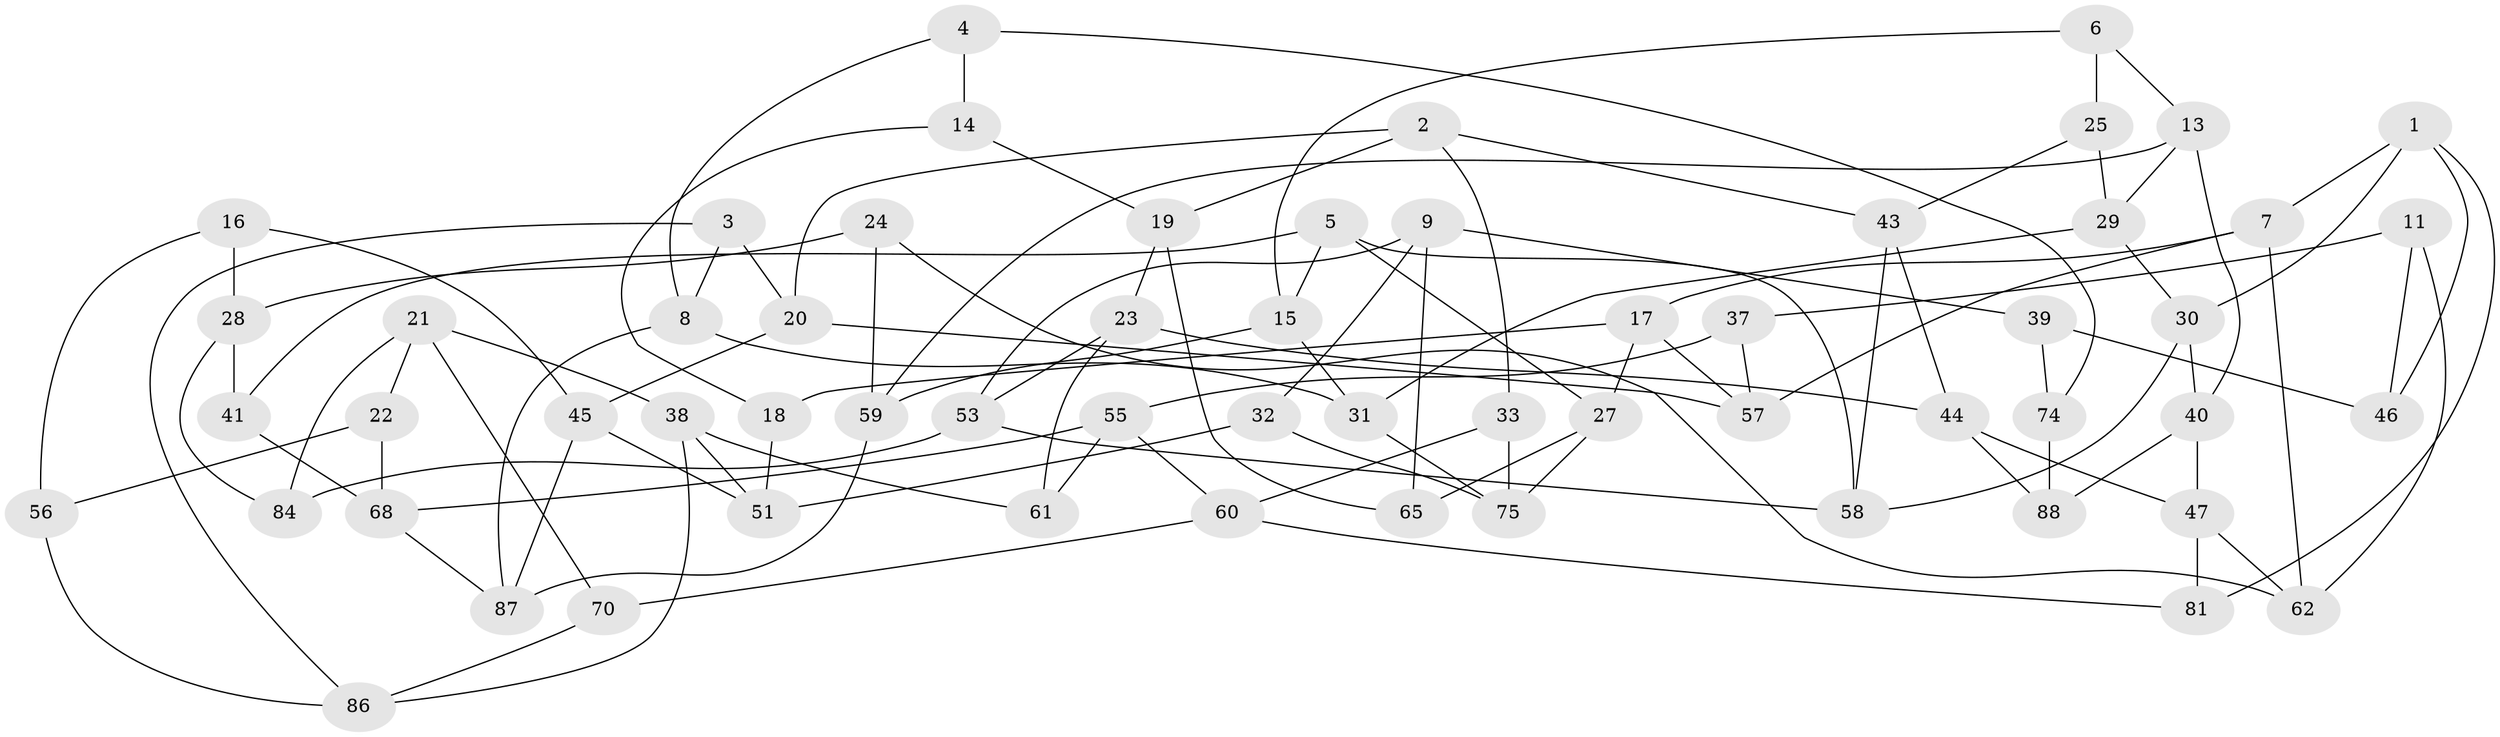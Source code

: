 // original degree distribution, {3: 1.0}
// Generated by graph-tools (version 1.1) at 2025/11/02/21/25 10:11:15]
// undirected, 60 vertices, 108 edges
graph export_dot {
graph [start="1"]
  node [color=gray90,style=filled];
  1 [super="+98"];
  2 [super="+54"];
  3;
  4;
  5 [super="+52"];
  6;
  7 [super="+26"];
  8 [super="+42"];
  9 [super="+10"];
  11 [super="+12"];
  13 [super="+83"];
  14;
  15 [super="+90"];
  16;
  17 [super="+94"];
  18;
  19 [super="+34"];
  20 [super="+85"];
  21 [super="+48"];
  22;
  23 [super="+35"];
  24;
  25;
  27 [super="+36"];
  28 [super="+78"];
  29 [super="+79"];
  30 [super="+92"];
  31 [super="+49"];
  32;
  33;
  37;
  38 [super="+73"];
  39 [super="+67"];
  40 [super="+69"];
  41;
  43 [super="+89"];
  44 [super="+50"];
  45 [super="+64"];
  46 [super="+96"];
  47 [super="+95"];
  51 [super="+63"];
  53 [super="+99"];
  55 [super="+93"];
  56;
  57 [super="+71"];
  58 [super="+91"];
  59 [super="+82"];
  60 [super="+66"];
  61;
  62 [super="+80"];
  65;
  68 [super="+72"];
  70;
  74 [super="+77"];
  75 [super="+76"];
  81;
  84;
  86 [super="+100"];
  87 [super="+97"];
  88;
  1 -- 30;
  1 -- 7;
  1 -- 46;
  1 -- 81;
  2 -- 33;
  2 -- 20;
  2 -- 43;
  2 -- 19;
  3 -- 20;
  3 -- 86;
  3 -- 8;
  4 -- 14;
  4 -- 8;
  4 -- 74;
  5 -- 41;
  5 -- 27;
  5 -- 58;
  5 -- 15;
  6 -- 15;
  6 -- 25;
  6 -- 13;
  7 -- 62;
  7 -- 17;
  7 -- 57;
  8 -- 31;
  8 -- 87;
  9 -- 32;
  9 -- 65;
  9 -- 53;
  9 -- 39;
  11 -- 46 [weight=2];
  11 -- 62;
  11 -- 37;
  13 -- 59;
  13 -- 29;
  13 -- 40;
  14 -- 18;
  14 -- 19;
  15 -- 31;
  15 -- 59;
  16 -- 56;
  16 -- 45;
  16 -- 28;
  17 -- 18;
  17 -- 27;
  17 -- 57;
  18 -- 51;
  19 -- 65;
  19 -- 23;
  20 -- 57;
  20 -- 45;
  21 -- 22;
  21 -- 70;
  21 -- 84;
  21 -- 38;
  22 -- 56;
  22 -- 68;
  23 -- 44;
  23 -- 53;
  23 -- 61;
  24 -- 62;
  24 -- 28;
  24 -- 59;
  25 -- 29;
  25 -- 43;
  27 -- 65;
  27 -- 75;
  28 -- 41;
  28 -- 84;
  29 -- 31;
  29 -- 30;
  30 -- 40;
  30 -- 58;
  31 -- 75;
  32 -- 75;
  32 -- 51;
  33 -- 60;
  33 -- 75;
  37 -- 57;
  37 -- 55;
  38 -- 51;
  38 -- 86;
  38 -- 61;
  39 -- 46;
  39 -- 74 [weight=2];
  40 -- 47;
  40 -- 88;
  41 -- 68;
  43 -- 44;
  43 -- 58;
  44 -- 47;
  44 -- 88;
  45 -- 87;
  45 -- 51;
  47 -- 81;
  47 -- 62;
  53 -- 84;
  53 -- 58;
  55 -- 60;
  55 -- 68;
  55 -- 61;
  56 -- 86;
  59 -- 87;
  60 -- 81;
  60 -- 70;
  68 -- 87;
  70 -- 86;
  74 -- 88;
}
